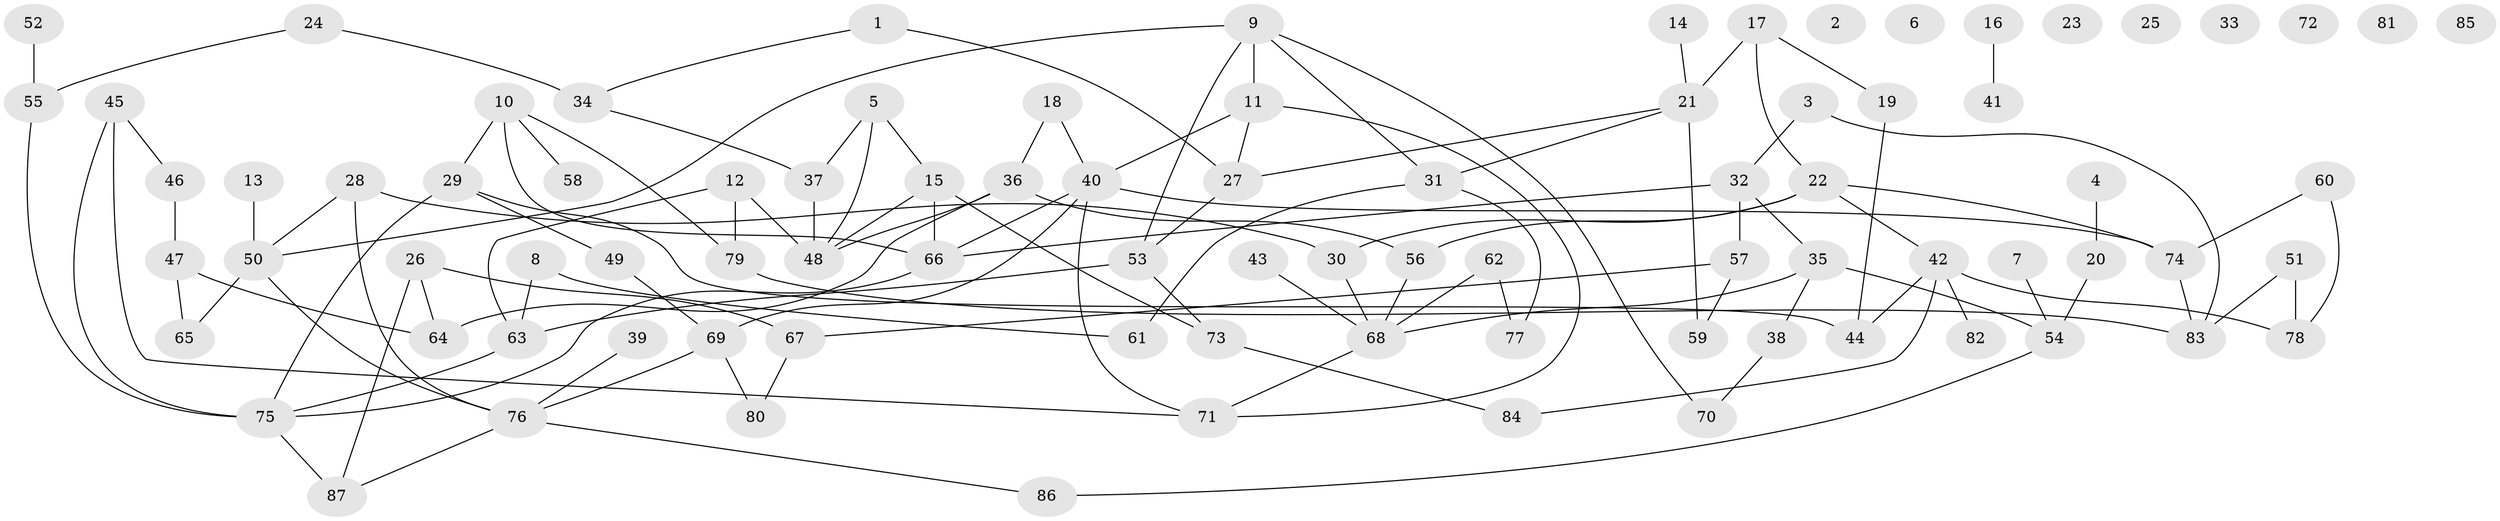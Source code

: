 // coarse degree distribution, {4: 0.24561403508771928, 0: 0.15789473684210525, 1: 0.10526315789473684, 3: 0.17543859649122806, 2: 0.14035087719298245, 7: 0.03508771929824561, 6: 0.07017543859649122, 5: 0.05263157894736842, 9: 0.017543859649122806}
// Generated by graph-tools (version 1.1) at 2025/41/03/06/25 10:41:22]
// undirected, 87 vertices, 118 edges
graph export_dot {
graph [start="1"]
  node [color=gray90,style=filled];
  1;
  2;
  3;
  4;
  5;
  6;
  7;
  8;
  9;
  10;
  11;
  12;
  13;
  14;
  15;
  16;
  17;
  18;
  19;
  20;
  21;
  22;
  23;
  24;
  25;
  26;
  27;
  28;
  29;
  30;
  31;
  32;
  33;
  34;
  35;
  36;
  37;
  38;
  39;
  40;
  41;
  42;
  43;
  44;
  45;
  46;
  47;
  48;
  49;
  50;
  51;
  52;
  53;
  54;
  55;
  56;
  57;
  58;
  59;
  60;
  61;
  62;
  63;
  64;
  65;
  66;
  67;
  68;
  69;
  70;
  71;
  72;
  73;
  74;
  75;
  76;
  77;
  78;
  79;
  80;
  81;
  82;
  83;
  84;
  85;
  86;
  87;
  1 -- 27;
  1 -- 34;
  3 -- 32;
  3 -- 83;
  4 -- 20;
  5 -- 15;
  5 -- 37;
  5 -- 48;
  7 -- 54;
  8 -- 61;
  8 -- 63;
  9 -- 11;
  9 -- 31;
  9 -- 50;
  9 -- 53;
  9 -- 70;
  10 -- 29;
  10 -- 58;
  10 -- 66;
  10 -- 79;
  11 -- 27;
  11 -- 40;
  11 -- 71;
  12 -- 48;
  12 -- 63;
  12 -- 79;
  13 -- 50;
  14 -- 21;
  15 -- 48;
  15 -- 66;
  15 -- 73;
  16 -- 41;
  17 -- 19;
  17 -- 21;
  17 -- 22;
  18 -- 36;
  18 -- 40;
  19 -- 44;
  20 -- 54;
  21 -- 27;
  21 -- 31;
  21 -- 59;
  22 -- 30;
  22 -- 42;
  22 -- 56;
  22 -- 74;
  24 -- 34;
  24 -- 55;
  26 -- 64;
  26 -- 67;
  26 -- 87;
  27 -- 53;
  28 -- 30;
  28 -- 50;
  28 -- 76;
  29 -- 44;
  29 -- 49;
  29 -- 75;
  30 -- 68;
  31 -- 61;
  31 -- 77;
  32 -- 35;
  32 -- 57;
  32 -- 66;
  34 -- 37;
  35 -- 38;
  35 -- 54;
  35 -- 68;
  36 -- 48;
  36 -- 56;
  36 -- 64;
  37 -- 48;
  38 -- 70;
  39 -- 76;
  40 -- 66;
  40 -- 69;
  40 -- 71;
  40 -- 74;
  42 -- 44;
  42 -- 78;
  42 -- 82;
  42 -- 84;
  43 -- 68;
  45 -- 46;
  45 -- 71;
  45 -- 75;
  46 -- 47;
  47 -- 64;
  47 -- 65;
  49 -- 69;
  50 -- 65;
  50 -- 76;
  51 -- 78;
  51 -- 83;
  52 -- 55;
  53 -- 63;
  53 -- 73;
  54 -- 86;
  55 -- 75;
  56 -- 68;
  57 -- 59;
  57 -- 67;
  60 -- 74;
  60 -- 78;
  62 -- 68;
  62 -- 77;
  63 -- 75;
  66 -- 75;
  67 -- 80;
  68 -- 71;
  69 -- 76;
  69 -- 80;
  73 -- 84;
  74 -- 83;
  75 -- 87;
  76 -- 86;
  76 -- 87;
  79 -- 83;
}
